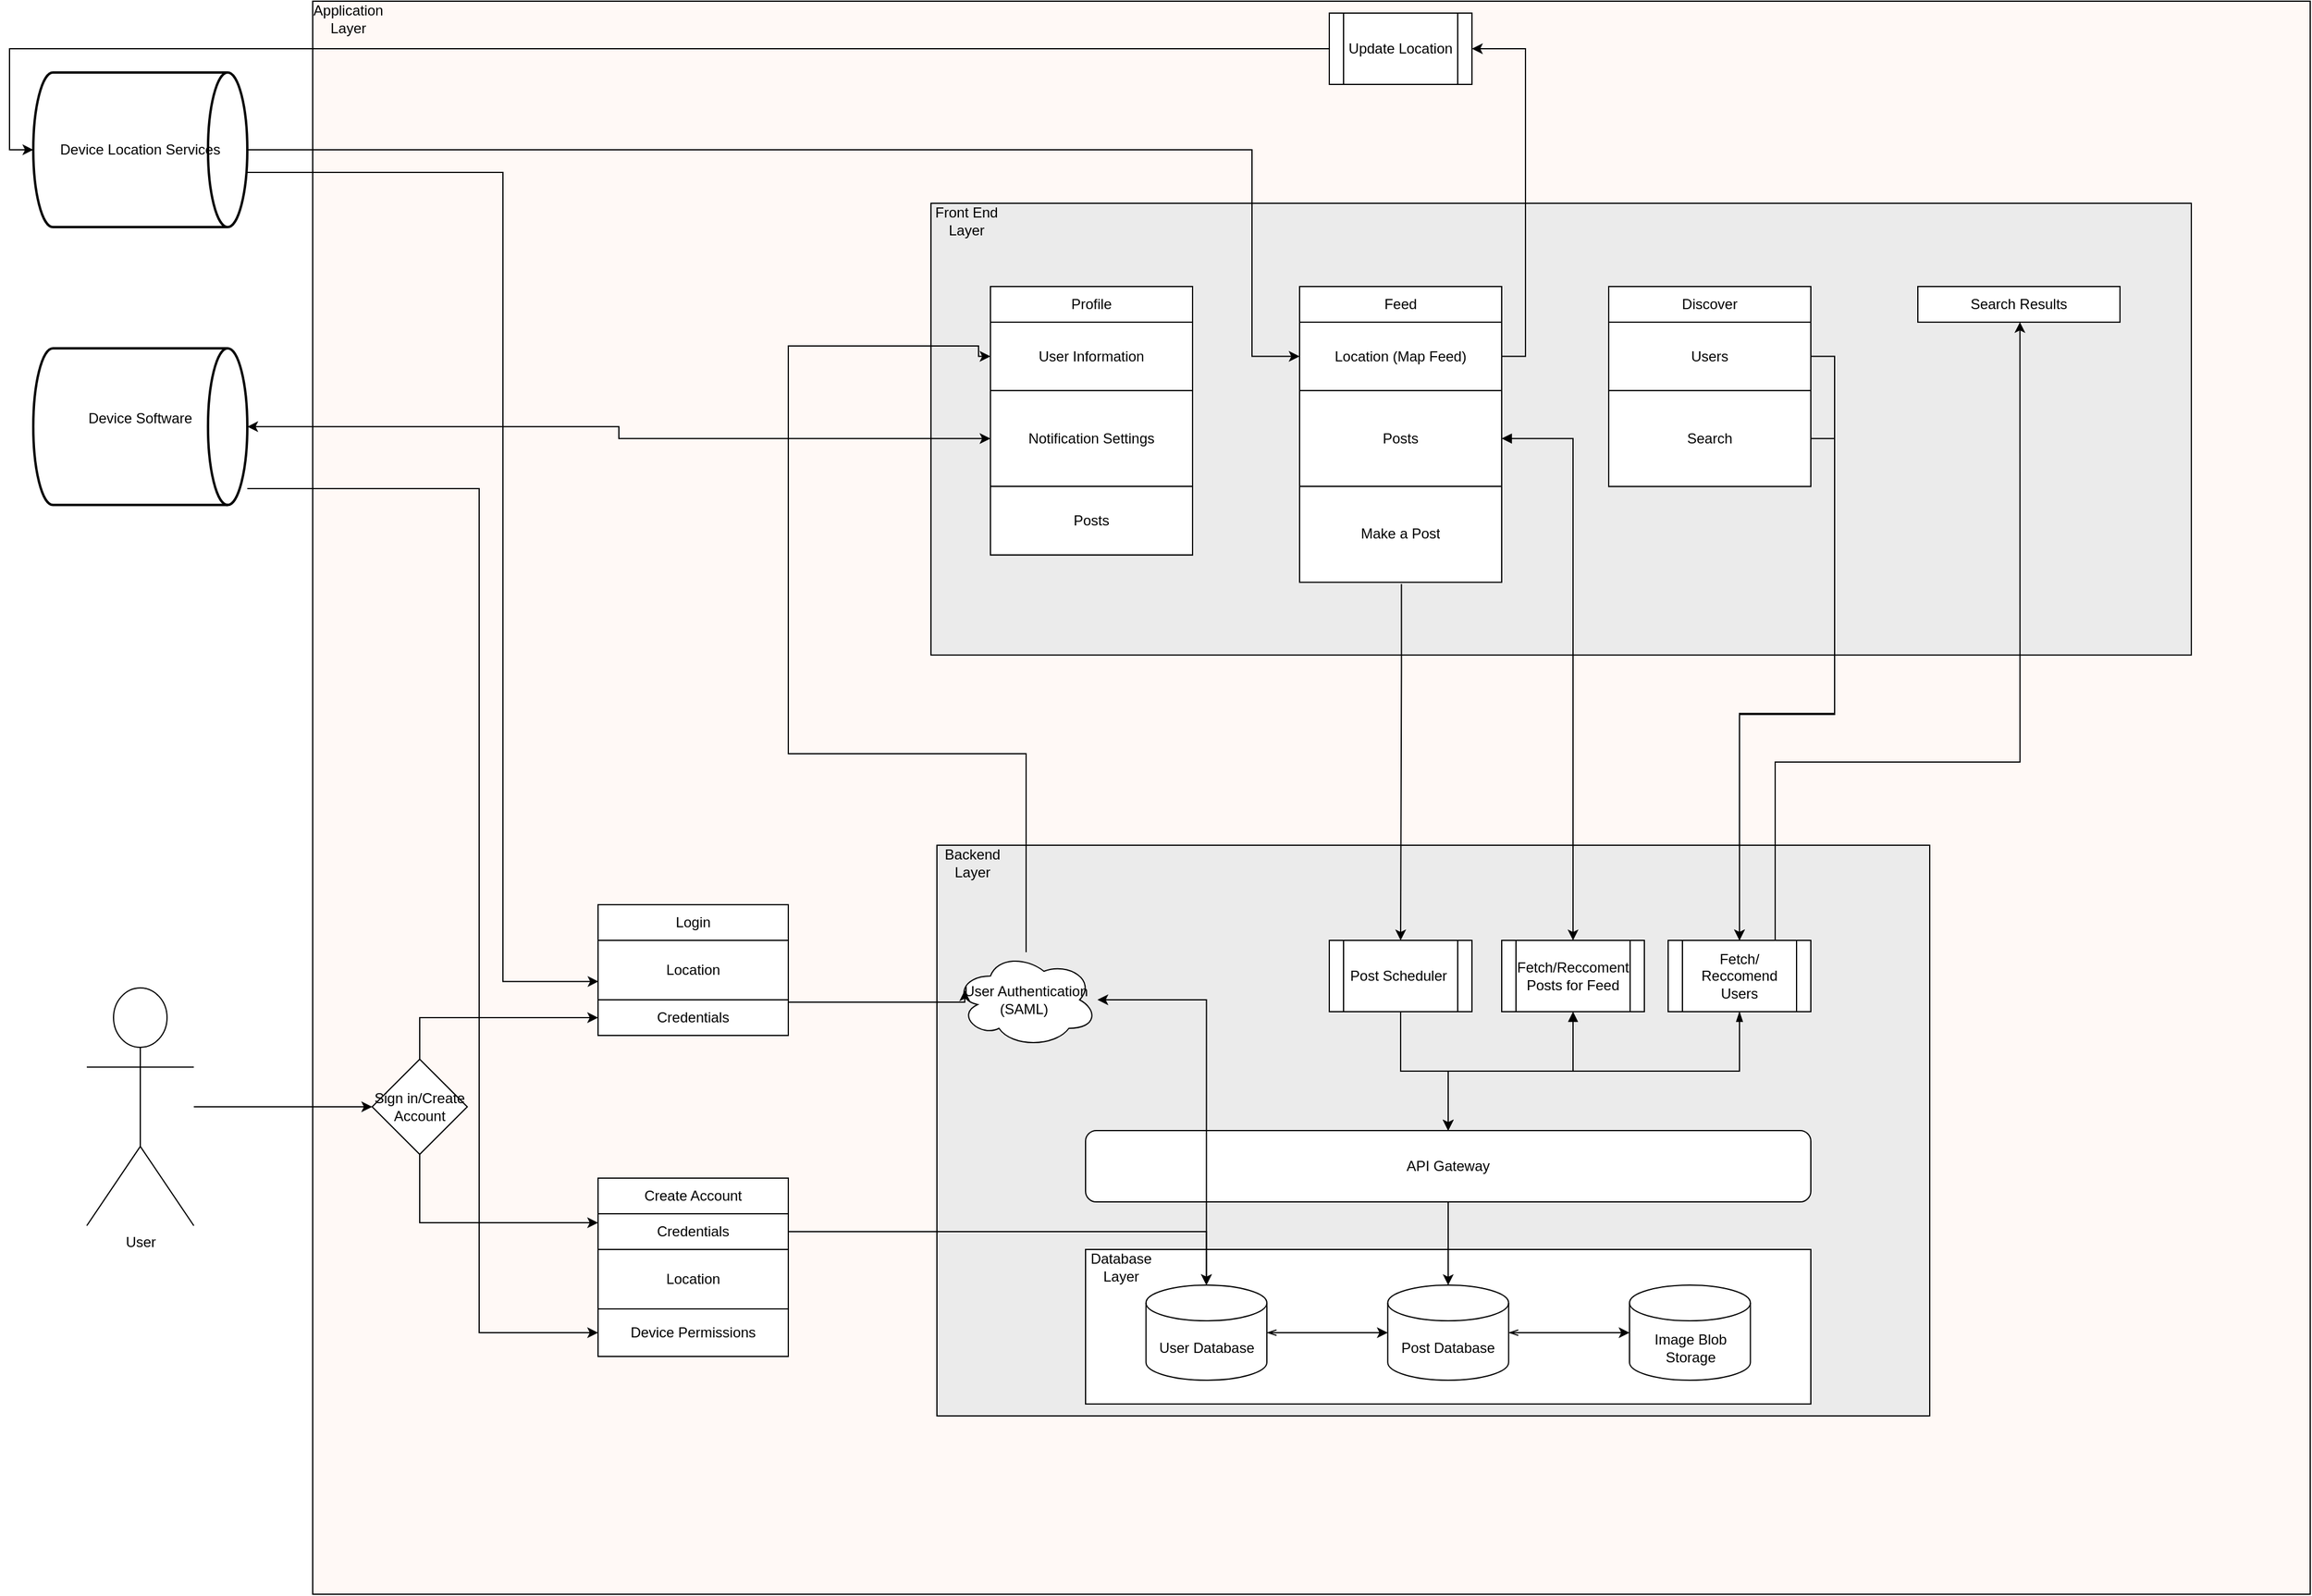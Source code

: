 <mxfile version="28.2.4">
  <diagram name="Page-1" id="UAXPRBSMlVz8UvEeHbpC">
    <mxGraphModel dx="3435" dy="2525" grid="1" gridSize="10" guides="1" tooltips="1" connect="1" arrows="1" fold="1" page="1" pageScale="1" pageWidth="850" pageHeight="1100" background="light-dark(#FFFFFF,#FFFFFF)" math="0" shadow="0">
      <root>
        <mxCell id="0" />
        <mxCell id="1" parent="0" />
        <mxCell id="w28-wyXRaL0kZxkhLTie-15" value="" style="rounded=0;whiteSpace=wrap;html=1;fillColor=#FFF9F6;" vertex="1" parent="1">
          <mxGeometry x="-340" y="-450" width="1680" height="1340" as="geometry" />
        </mxCell>
        <mxCell id="2cN2OPtdUE4IDWIQNZ6Z-8" value="&lt;br&gt;&lt;div&gt;&lt;br&gt;&lt;/div&gt;&lt;div&gt;&lt;br&gt;&lt;/div&gt;&lt;div&gt;&lt;br&gt;&lt;div&gt;&lt;br&gt;&lt;/div&gt;&lt;/div&gt;" style="rounded=0;whiteSpace=wrap;html=1;fillColor=#EBEBEB;align=left;" parent="1" vertex="1">
          <mxGeometry x="185" y="260" width="835" height="480" as="geometry" />
        </mxCell>
        <mxCell id="2cN2OPtdUE4IDWIQNZ6Z-6" value="" style="group" parent="1" vertex="1" connectable="0">
          <mxGeometry x="310" y="600" width="610" height="130" as="geometry" />
        </mxCell>
        <mxCell id="2cN2OPtdUE4IDWIQNZ6Z-2" value="" style="rounded=0;whiteSpace=wrap;html=1;movable=1;resizable=1;rotatable=1;deletable=1;editable=1;locked=0;connectable=1;" parent="2cN2OPtdUE4IDWIQNZ6Z-6" vertex="1">
          <mxGeometry width="610.0" height="130" as="geometry" />
        </mxCell>
        <mxCell id="w28-wyXRaL0kZxkhLTie-66" style="edgeStyle=orthogonalEdgeStyle;rounded=0;orthogonalLoop=1;jettySize=auto;html=1;startArrow=openThin;startFill=0;" edge="1" parent="2cN2OPtdUE4IDWIQNZ6Z-6" source="2cN2OPtdUE4IDWIQNZ6Z-3" target="2cN2OPtdUE4IDWIQNZ6Z-4">
          <mxGeometry relative="1" as="geometry" />
        </mxCell>
        <mxCell id="2cN2OPtdUE4IDWIQNZ6Z-3" value="User Database" style="shape=cylinder3;whiteSpace=wrap;html=1;boundedLbl=1;backgroundOutline=1;size=15;movable=1;resizable=1;rotatable=1;deletable=1;editable=1;locked=0;connectable=1;" parent="2cN2OPtdUE4IDWIQNZ6Z-6" vertex="1">
          <mxGeometry x="50.833" y="30" width="101.667" height="80" as="geometry" />
        </mxCell>
        <mxCell id="2cN2OPtdUE4IDWIQNZ6Z-4" value="Post Database" style="shape=cylinder3;whiteSpace=wrap;html=1;boundedLbl=1;backgroundOutline=1;size=15;movable=1;resizable=1;rotatable=1;deletable=1;editable=1;locked=0;connectable=1;" parent="2cN2OPtdUE4IDWIQNZ6Z-6" vertex="1">
          <mxGeometry x="254.167" y="30" width="101.667" height="80" as="geometry" />
        </mxCell>
        <mxCell id="2cN2OPtdUE4IDWIQNZ6Z-5" value="Image Blob Storage" style="shape=cylinder3;whiteSpace=wrap;html=1;boundedLbl=1;backgroundOutline=1;size=15;movable=1;resizable=1;rotatable=1;deletable=1;editable=1;locked=0;connectable=1;" parent="2cN2OPtdUE4IDWIQNZ6Z-6" vertex="1">
          <mxGeometry x="457.5" y="30" width="101.667" height="80" as="geometry" />
        </mxCell>
        <mxCell id="w28-wyXRaL0kZxkhLTie-53" style="edgeStyle=orthogonalEdgeStyle;rounded=0;orthogonalLoop=1;jettySize=auto;html=1;entryX=0;entryY=0.5;entryDx=0;entryDy=0;entryPerimeter=0;startArrow=openThin;startFill=0;" edge="1" parent="2cN2OPtdUE4IDWIQNZ6Z-6" source="2cN2OPtdUE4IDWIQNZ6Z-4" target="2cN2OPtdUE4IDWIQNZ6Z-5">
          <mxGeometry relative="1" as="geometry" />
        </mxCell>
        <mxCell id="w28-wyXRaL0kZxkhLTie-59" value="Database Layer" style="text;html=1;align=center;verticalAlign=middle;whiteSpace=wrap;rounded=0;" vertex="1" parent="2cN2OPtdUE4IDWIQNZ6Z-6">
          <mxGeometry width="60" height="30" as="geometry" />
        </mxCell>
        <mxCell id="2cN2OPtdUE4IDWIQNZ6Z-15" style="edgeStyle=orthogonalEdgeStyle;rounded=0;orthogonalLoop=1;jettySize=auto;html=1;entryX=0.5;entryY=0;entryDx=0;entryDy=0;entryPerimeter=0;" parent="1" source="2cN2OPtdUE4IDWIQNZ6Z-7" target="2cN2OPtdUE4IDWIQNZ6Z-4" edge="1">
          <mxGeometry relative="1" as="geometry" />
        </mxCell>
        <mxCell id="2cN2OPtdUE4IDWIQNZ6Z-17" style="edgeStyle=orthogonalEdgeStyle;rounded=0;orthogonalLoop=1;jettySize=auto;html=1;exitX=0.75;exitY=0;exitDx=0;exitDy=0;" parent="1" source="2cN2OPtdUE4IDWIQNZ6Z-7" target="2cN2OPtdUE4IDWIQNZ6Z-8" edge="1">
          <mxGeometry relative="1" as="geometry">
            <Array as="points">
              <mxPoint x="550" y="390" />
              <mxPoint x="550" y="390" />
            </Array>
          </mxGeometry>
        </mxCell>
        <mxCell id="2cN2OPtdUE4IDWIQNZ6Z-7" value="API Gateway" style="rounded=1;whiteSpace=wrap;html=1;" parent="1" vertex="1">
          <mxGeometry x="310" y="500" width="610" height="60" as="geometry" />
        </mxCell>
        <mxCell id="w28-wyXRaL0kZxkhLTie-45" style="edgeStyle=orthogonalEdgeStyle;rounded=0;orthogonalLoop=1;jettySize=auto;html=1;exitX=1;exitY=0.646;exitDx=0;exitDy=0;exitPerimeter=0;entryX=0.002;entryY=0.692;entryDx=0;entryDy=0;entryPerimeter=0;" edge="1" parent="1" source="2cN2OPtdUE4IDWIQNZ6Z-23" target="w28-wyXRaL0kZxkhLTie-18">
          <mxGeometry relative="1" as="geometry">
            <Array as="points">
              <mxPoint x="-180" y="-306" />
              <mxPoint x="-180" y="375" />
            </Array>
          </mxGeometry>
        </mxCell>
        <mxCell id="2cN2OPtdUE4IDWIQNZ6Z-23" value="Device Location Services" style="strokeWidth=2;html=1;shape=mxgraph.flowchart.direct_data;whiteSpace=wrap;" parent="1" vertex="1">
          <mxGeometry x="-575" y="-390" width="180" height="130" as="geometry" />
        </mxCell>
        <mxCell id="w28-wyXRaL0kZxkhLTie-68" style="edgeStyle=orthogonalEdgeStyle;rounded=0;orthogonalLoop=1;jettySize=auto;html=1;entryX=0;entryY=0.5;entryDx=0;entryDy=0;" edge="1" parent="1" source="2cN2OPtdUE4IDWIQNZ6Z-24" target="w28-wyXRaL0kZxkhLTie-24">
          <mxGeometry relative="1" as="geometry">
            <Array as="points">
              <mxPoint x="-200" y="-40" />
              <mxPoint x="-200" y="670" />
            </Array>
          </mxGeometry>
        </mxCell>
        <mxCell id="2cN2OPtdUE4IDWIQNZ6Z-24" value="Device Software&lt;div&gt;&lt;br&gt;&lt;/div&gt;" style="strokeWidth=2;html=1;shape=mxgraph.flowchart.direct_data;whiteSpace=wrap;" parent="1" vertex="1">
          <mxGeometry x="-575" y="-158.03" width="180" height="131.82" as="geometry" />
        </mxCell>
        <mxCell id="w28-wyXRaL0kZxkhLTie-2" value="User Authentication (SAML)&amp;nbsp;" style="ellipse;shape=cloud;whiteSpace=wrap;html=1;" vertex="1" parent="1">
          <mxGeometry x="200" y="350" width="120" height="80" as="geometry" />
        </mxCell>
        <mxCell id="w28-wyXRaL0kZxkhLTie-5" style="edgeStyle=orthogonalEdgeStyle;rounded=0;orthogonalLoop=1;jettySize=auto;html=1;entryX=0.5;entryY=0;entryDx=0;entryDy=0;entryPerimeter=0;startArrow=classic;startFill=1;" edge="1" parent="1" source="w28-wyXRaL0kZxkhLTie-2" target="2cN2OPtdUE4IDWIQNZ6Z-3">
          <mxGeometry relative="1" as="geometry" />
        </mxCell>
        <mxCell id="w28-wyXRaL0kZxkhLTie-6" style="edgeStyle=orthogonalEdgeStyle;rounded=0;orthogonalLoop=1;jettySize=auto;html=1;entryX=0.07;entryY=0.4;entryDx=0;entryDy=0;entryPerimeter=0;" edge="1" parent="1" target="w28-wyXRaL0kZxkhLTie-2">
          <mxGeometry relative="1" as="geometry">
            <mxPoint x="60" y="390" as="sourcePoint" />
            <Array as="points">
              <mxPoint x="60" y="392" />
            </Array>
          </mxGeometry>
        </mxCell>
        <mxCell id="w28-wyXRaL0kZxkhLTie-51" style="edgeStyle=orthogonalEdgeStyle;rounded=0;orthogonalLoop=1;jettySize=auto;html=1;exitX=0.5;exitY=1;exitDx=0;exitDy=0;entryX=0.5;entryY=0;entryDx=0;entryDy=0;" edge="1" parent="1" source="w28-wyXRaL0kZxkhLTie-12" target="2cN2OPtdUE4IDWIQNZ6Z-7">
          <mxGeometry relative="1" as="geometry" />
        </mxCell>
        <mxCell id="w28-wyXRaL0kZxkhLTie-12" value="Post Scheduler&amp;nbsp;" style="shape=process;whiteSpace=wrap;html=1;backgroundOutline=1;" vertex="1" parent="1">
          <mxGeometry x="515" y="340" width="120" height="60" as="geometry" />
        </mxCell>
        <mxCell id="w28-wyXRaL0kZxkhLTie-54" style="edgeStyle=orthogonalEdgeStyle;rounded=0;orthogonalLoop=1;jettySize=auto;html=1;startArrow=block;startFill=1;" edge="1" parent="1" source="w28-wyXRaL0kZxkhLTie-13" target="2cN2OPtdUE4IDWIQNZ6Z-7">
          <mxGeometry relative="1" as="geometry" />
        </mxCell>
        <mxCell id="w28-wyXRaL0kZxkhLTie-13" value="Fetch/Reccoment Posts for Feed" style="shape=process;whiteSpace=wrap;html=1;backgroundOutline=1;" vertex="1" parent="1">
          <mxGeometry x="660" y="340" width="120" height="60" as="geometry" />
        </mxCell>
        <mxCell id="w28-wyXRaL0kZxkhLTie-55" style="edgeStyle=orthogonalEdgeStyle;rounded=0;orthogonalLoop=1;jettySize=auto;html=1;entryX=0.5;entryY=0;entryDx=0;entryDy=0;startArrow=blockThin;startFill=1;" edge="1" parent="1" source="w28-wyXRaL0kZxkhLTie-14" target="2cN2OPtdUE4IDWIQNZ6Z-7">
          <mxGeometry relative="1" as="geometry" />
        </mxCell>
        <mxCell id="w28-wyXRaL0kZxkhLTie-14" value="Fetch/ Reccomend Users" style="shape=process;whiteSpace=wrap;html=1;backgroundOutline=1;" vertex="1" parent="1">
          <mxGeometry x="800" y="340" width="120" height="60" as="geometry" />
        </mxCell>
        <mxCell id="w28-wyXRaL0kZxkhLTie-16" value="Login" style="swimlane;fontStyle=0;childLayout=stackLayout;horizontal=1;startSize=30;horizontalStack=0;resizeParent=1;resizeParentMax=0;resizeLast=0;collapsible=1;marginBottom=0;whiteSpace=wrap;html=1;fillColor=light-dark(#FFFFFF,#A7A7A7);strokeColor=light-dark(#000000,#000000);swimlaneFillColor=none;fontColor=light-dark(#000000,#060606);" vertex="1" parent="1">
          <mxGeometry x="-100" y="310" width="160" height="110" as="geometry">
            <mxRectangle x="40" y="160" width="90" height="30" as="alternateBounds" />
          </mxGeometry>
        </mxCell>
        <mxCell id="w28-wyXRaL0kZxkhLTie-18" value="Location" style="text;strokeColor=light-dark(#000000,#000000);fillColor=light-dark(#FFFFFF,#FCFCFC);align=center;verticalAlign=middle;spacingLeft=4;spacingRight=4;overflow=hidden;points=[[0,0.5],[1,0.5]];portConstraint=eastwest;rotatable=0;whiteSpace=wrap;html=1;fontColor=light-dark(#000000,#060606);" vertex="1" parent="w28-wyXRaL0kZxkhLTie-16">
          <mxGeometry y="30" width="160" height="50" as="geometry" />
        </mxCell>
        <mxCell id="w28-wyXRaL0kZxkhLTie-17" value="Credentials" style="text;strokeColor=light-dark(#000000,#000000);fillColor=light-dark(#FFFFFF,#FCFCFC);align=center;verticalAlign=middle;spacingLeft=4;spacingRight=4;overflow=hidden;points=[[0,0.5],[1,0.5]];portConstraint=eastwest;rotatable=0;whiteSpace=wrap;html=1;fontColor=light-dark(#000000,#060606);" vertex="1" parent="w28-wyXRaL0kZxkhLTie-16">
          <mxGeometry y="80" width="160" height="30" as="geometry" />
        </mxCell>
        <mxCell id="w28-wyXRaL0kZxkhLTie-21" value="Create Account" style="swimlane;fontStyle=0;childLayout=stackLayout;horizontal=1;startSize=30;horizontalStack=0;resizeParent=1;resizeParentMax=0;resizeLast=0;collapsible=1;marginBottom=0;whiteSpace=wrap;html=1;fillColor=light-dark(#FFFFFF,#A7A7A7);strokeColor=light-dark(#000000,#000000);swimlaneFillColor=none;fontColor=light-dark(#000000,#060606);" vertex="1" parent="1">
          <mxGeometry x="-100" y="540" width="160" height="150" as="geometry">
            <mxRectangle x="40" y="160" width="90" height="30" as="alternateBounds" />
          </mxGeometry>
        </mxCell>
        <mxCell id="w28-wyXRaL0kZxkhLTie-22" value="Credentials" style="text;strokeColor=light-dark(#000000,#000000);fillColor=light-dark(#FFFFFF,#FCFCFC);align=center;verticalAlign=middle;spacingLeft=4;spacingRight=4;overflow=hidden;points=[[0,0.5],[1,0.5]];portConstraint=eastwest;rotatable=0;whiteSpace=wrap;html=1;fontColor=light-dark(#000000,#060606);" vertex="1" parent="w28-wyXRaL0kZxkhLTie-21">
          <mxGeometry y="30" width="160" height="30" as="geometry" />
        </mxCell>
        <mxCell id="w28-wyXRaL0kZxkhLTie-23" value="Location" style="text;strokeColor=light-dark(#000000,#000000);fillColor=light-dark(#FFFFFF,#FCFCFC);align=center;verticalAlign=middle;spacingLeft=4;spacingRight=4;overflow=hidden;points=[[0,0.5],[1,0.5]];portConstraint=eastwest;rotatable=0;whiteSpace=wrap;html=1;fontColor=light-dark(#000000,#060606);" vertex="1" parent="w28-wyXRaL0kZxkhLTie-21">
          <mxGeometry y="60" width="160" height="50" as="geometry" />
        </mxCell>
        <mxCell id="w28-wyXRaL0kZxkhLTie-24" value="&lt;div&gt;Device Permissions&lt;/div&gt;" style="text;strokeColor=light-dark(#000000,#000000);fillColor=light-dark(#FFFFFF,#FCFCFC);align=center;verticalAlign=middle;spacingLeft=4;spacingRight=4;overflow=hidden;points=[[0,0.5],[1,0.5]];portConstraint=eastwest;rotatable=0;whiteSpace=wrap;html=1;fontColor=light-dark(#000000,#060606);" vertex="1" parent="w28-wyXRaL0kZxkhLTie-21">
          <mxGeometry y="110" width="160" height="40" as="geometry" />
        </mxCell>
        <mxCell id="w28-wyXRaL0kZxkhLTie-26" style="edgeStyle=orthogonalEdgeStyle;rounded=0;orthogonalLoop=1;jettySize=auto;html=1;entryX=0;entryY=0.5;entryDx=0;entryDy=0;" edge="1" parent="1" source="w28-wyXRaL0kZxkhLTie-25" target="w28-wyXRaL0kZxkhLTie-17">
          <mxGeometry relative="1" as="geometry" />
        </mxCell>
        <mxCell id="w28-wyXRaL0kZxkhLTie-28" style="edgeStyle=orthogonalEdgeStyle;rounded=0;orthogonalLoop=1;jettySize=auto;html=1;entryX=0;entryY=0.25;entryDx=0;entryDy=0;exitX=0.5;exitY=1;exitDx=0;exitDy=0;" edge="1" parent="1" source="w28-wyXRaL0kZxkhLTie-25" target="w28-wyXRaL0kZxkhLTie-21">
          <mxGeometry relative="1" as="geometry" />
        </mxCell>
        <mxCell id="w28-wyXRaL0kZxkhLTie-25" value="Sign in/Create Account" style="rhombus;whiteSpace=wrap;html=1;" vertex="1" parent="1">
          <mxGeometry x="-290" y="440" width="80" height="80" as="geometry" />
        </mxCell>
        <mxCell id="w28-wyXRaL0kZxkhLTie-30" style="edgeStyle=orthogonalEdgeStyle;rounded=0;orthogonalLoop=1;jettySize=auto;html=1;" edge="1" parent="1" source="w28-wyXRaL0kZxkhLTie-29" target="w28-wyXRaL0kZxkhLTie-25">
          <mxGeometry relative="1" as="geometry" />
        </mxCell>
        <mxCell id="w28-wyXRaL0kZxkhLTie-29" value="User&lt;div&gt;&lt;br&gt;&lt;/div&gt;" style="shape=umlActor;verticalLabelPosition=bottom;verticalAlign=top;html=1;outlineConnect=0;" vertex="1" parent="1">
          <mxGeometry x="-530" y="380" width="90" height="200" as="geometry" />
        </mxCell>
        <mxCell id="w28-wyXRaL0kZxkhLTie-31" style="edgeStyle=orthogonalEdgeStyle;rounded=0;orthogonalLoop=1;jettySize=auto;html=1;" edge="1" parent="1" source="w28-wyXRaL0kZxkhLTie-22" target="2cN2OPtdUE4IDWIQNZ6Z-3">
          <mxGeometry relative="1" as="geometry" />
        </mxCell>
        <mxCell id="2cN2OPtdUE4IDWIQNZ6Z-9" value="&lt;div&gt;&lt;br&gt;&lt;/div&gt;" style="rounded=0;whiteSpace=wrap;html=1;fillColor=#EBEBEB;align=left;" parent="1" vertex="1">
          <mxGeometry x="180" y="-280" width="1060" height="380" as="geometry" />
        </mxCell>
        <mxCell id="w28-wyXRaL0kZxkhLTie-32" value="Profile" style="swimlane;fontStyle=0;childLayout=stackLayout;horizontal=1;startSize=30;horizontalStack=0;resizeParent=1;resizeParentMax=0;resizeLast=0;collapsible=1;marginBottom=0;whiteSpace=wrap;html=1;fillColor=light-dark(#FFFFFF,#A7A7A7);strokeColor=light-dark(#000000,#000000);swimlaneFillColor=none;fontColor=light-dark(#000000,#060606);" vertex="1" parent="1">
          <mxGeometry x="230" y="-210" width="170" height="225.758" as="geometry" />
        </mxCell>
        <mxCell id="w28-wyXRaL0kZxkhLTie-33" value="User Information" style="text;strokeColor=light-dark(#000000,#000000);fillColor=light-dark(#FFFFFF,#FCFCFC);align=center;verticalAlign=middle;spacingLeft=4;spacingRight=4;overflow=hidden;points=[[0,0.5],[1,0.5]];portConstraint=eastwest;rotatable=0;whiteSpace=wrap;html=1;fontColor=light-dark(#000000,#060606);" vertex="1" parent="w28-wyXRaL0kZxkhLTie-32">
          <mxGeometry y="30" width="170" height="57.576" as="geometry" />
        </mxCell>
        <mxCell id="w28-wyXRaL0kZxkhLTie-34" value="Notification Settings" style="text;strokeColor=light-dark(#000000,#000000);fillColor=light-dark(#FFFFFF,#FCFCFC);align=center;verticalAlign=middle;spacingLeft=4;spacingRight=4;overflow=hidden;points=[[0,0.5],[1,0.5]];portConstraint=eastwest;rotatable=0;whiteSpace=wrap;html=1;fontColor=light-dark(#000000,#060606);" vertex="1" parent="w28-wyXRaL0kZxkhLTie-32">
          <mxGeometry y="87.576" width="170" height="80.606" as="geometry" />
        </mxCell>
        <mxCell id="w28-wyXRaL0kZxkhLTie-35" value="Posts" style="text;strokeColor=light-dark(#000000,#000000);fillColor=light-dark(#FFFFFF,#FCFCFC);align=center;verticalAlign=middle;spacingLeft=4;spacingRight=4;overflow=hidden;points=[[0,0.5],[1,0.5]];portConstraint=eastwest;rotatable=0;whiteSpace=wrap;html=1;fontColor=light-dark(#000000,#060606);" vertex="1" parent="w28-wyXRaL0kZxkhLTie-32">
          <mxGeometry y="168.182" width="170" height="57.576" as="geometry" />
        </mxCell>
        <mxCell id="w28-wyXRaL0kZxkhLTie-36" value="Feed" style="swimlane;fontStyle=0;childLayout=stackLayout;horizontal=1;startSize=30;horizontalStack=0;resizeParent=1;resizeParentMax=0;resizeLast=0;collapsible=1;marginBottom=0;whiteSpace=wrap;html=1;fillColor=light-dark(#FFFFFF,#A7A7A7);strokeColor=light-dark(#000000,#000000);swimlaneFillColor=none;fontColor=light-dark(#000000,#060606);" vertex="1" parent="1">
          <mxGeometry x="490" y="-210" width="170" height="168.182" as="geometry" />
        </mxCell>
        <mxCell id="w28-wyXRaL0kZxkhLTie-37" value="Location (Map Feed)" style="text;strokeColor=light-dark(#000000,#000000);fillColor=light-dark(#FFFFFF,#FCFCFC);align=center;verticalAlign=middle;spacingLeft=4;spacingRight=4;overflow=hidden;points=[[0,0.5],[1,0.5]];portConstraint=eastwest;rotatable=0;whiteSpace=wrap;html=1;fontColor=light-dark(#000000,#060606);" vertex="1" parent="w28-wyXRaL0kZxkhLTie-36">
          <mxGeometry y="30" width="170" height="57.576" as="geometry" />
        </mxCell>
        <mxCell id="w28-wyXRaL0kZxkhLTie-38" value="Posts" style="text;strokeColor=light-dark(#000000,#000000);fillColor=light-dark(#FFFFFF,#FCFCFC);align=center;verticalAlign=middle;spacingLeft=4;spacingRight=4;overflow=hidden;points=[[0,0.5],[1,0.5]];portConstraint=eastwest;rotatable=0;whiteSpace=wrap;html=1;fontColor=light-dark(#000000,#060606);" vertex="1" parent="w28-wyXRaL0kZxkhLTie-36">
          <mxGeometry y="87.576" width="170" height="80.606" as="geometry" />
        </mxCell>
        <mxCell id="w28-wyXRaL0kZxkhLTie-40" value="Discover" style="swimlane;fontStyle=0;childLayout=stackLayout;horizontal=1;startSize=30;horizontalStack=0;resizeParent=1;resizeParentMax=0;resizeLast=0;collapsible=1;marginBottom=0;whiteSpace=wrap;html=1;fillColor=light-dark(#FFFFFF,#A7A7A7);strokeColor=light-dark(#000000,#000000);swimlaneFillColor=none;fontColor=light-dark(#000000,#060606);" vertex="1" parent="1">
          <mxGeometry x="750" y="-210" width="170" height="168.182" as="geometry" />
        </mxCell>
        <mxCell id="w28-wyXRaL0kZxkhLTie-58" style="edgeStyle=orthogonalEdgeStyle;rounded=0;orthogonalLoop=1;jettySize=auto;html=1;" edge="1" parent="w28-wyXRaL0kZxkhLTie-40" source="w28-wyXRaL0kZxkhLTie-41">
          <mxGeometry relative="1" as="geometry">
            <mxPoint x="110" y="550" as="targetPoint" />
            <Array as="points">
              <mxPoint x="190" y="59" />
              <mxPoint x="190" y="360" />
              <mxPoint x="110" y="360" />
            </Array>
          </mxGeometry>
        </mxCell>
        <mxCell id="w28-wyXRaL0kZxkhLTie-41" value="Users" style="text;strokeColor=light-dark(#000000,#000000);fillColor=light-dark(#FFFFFF,#FCFCFC);align=center;verticalAlign=middle;spacingLeft=4;spacingRight=4;overflow=hidden;points=[[0,0.5],[1,0.5]];portConstraint=eastwest;rotatable=0;whiteSpace=wrap;html=1;fontColor=light-dark(#000000,#060606);" vertex="1" parent="w28-wyXRaL0kZxkhLTie-40">
          <mxGeometry y="30" width="170" height="57.576" as="geometry" />
        </mxCell>
        <mxCell id="w28-wyXRaL0kZxkhLTie-42" value="Search" style="text;strokeColor=light-dark(#000000,#000000);fillColor=light-dark(#FFFFFF,#FCFCFC);align=center;verticalAlign=middle;spacingLeft=4;spacingRight=4;overflow=hidden;points=[[0,0.5],[1,0.5]];portConstraint=eastwest;rotatable=0;whiteSpace=wrap;html=1;fontColor=light-dark(#000000,#060606);" vertex="1" parent="w28-wyXRaL0kZxkhLTie-40">
          <mxGeometry y="87.576" width="170" height="80.606" as="geometry" />
        </mxCell>
        <mxCell id="w28-wyXRaL0kZxkhLTie-52" style="edgeStyle=orthogonalEdgeStyle;rounded=0;orthogonalLoop=1;jettySize=auto;html=1;exitX=0.504;exitY=1.018;exitDx=0;exitDy=0;exitPerimeter=0;" edge="1" parent="1" source="w28-wyXRaL0kZxkhLTie-43" target="w28-wyXRaL0kZxkhLTie-12">
          <mxGeometry relative="1" as="geometry">
            <Array as="points">
              <mxPoint x="575" y="110" />
              <mxPoint x="575" y="110" />
            </Array>
          </mxGeometry>
        </mxCell>
        <mxCell id="w28-wyXRaL0kZxkhLTie-43" value="Make a Post" style="text;strokeColor=light-dark(#000000,#000000);fillColor=light-dark(#FFFFFF,#FCFCFC);align=center;verticalAlign=middle;spacingLeft=4;spacingRight=4;overflow=hidden;points=[[0,0.5],[1,0.5]];portConstraint=eastwest;rotatable=0;whiteSpace=wrap;html=1;fontColor=light-dark(#000000,#060606);" vertex="1" parent="1">
          <mxGeometry x="490" y="-41.82" width="170" height="80.606" as="geometry" />
        </mxCell>
        <mxCell id="w28-wyXRaL0kZxkhLTie-44" style="edgeStyle=orthogonalEdgeStyle;rounded=0;orthogonalLoop=1;jettySize=auto;html=1;entryX=0;entryY=0.5;entryDx=0;entryDy=0;" edge="1" parent="1" source="w28-wyXRaL0kZxkhLTie-2" target="w28-wyXRaL0kZxkhLTie-33">
          <mxGeometry relative="1" as="geometry">
            <Array as="points">
              <mxPoint x="260" y="183" />
              <mxPoint x="60" y="183" />
              <mxPoint x="60" y="-160" />
              <mxPoint x="220" y="-160" />
            </Array>
          </mxGeometry>
        </mxCell>
        <mxCell id="w28-wyXRaL0kZxkhLTie-46" style="edgeStyle=orthogonalEdgeStyle;rounded=0;orthogonalLoop=1;jettySize=auto;html=1;entryX=0;entryY=0.5;entryDx=0;entryDy=0;exitX=1;exitY=0.5;exitDx=0;exitDy=0;exitPerimeter=0;" edge="1" parent="1" source="2cN2OPtdUE4IDWIQNZ6Z-23" target="w28-wyXRaL0kZxkhLTie-37">
          <mxGeometry relative="1" as="geometry">
            <Array as="points">
              <mxPoint x="450" y="-325" />
              <mxPoint x="450" y="-151" />
            </Array>
          </mxGeometry>
        </mxCell>
        <mxCell id="w28-wyXRaL0kZxkhLTie-49" style="edgeStyle=orthogonalEdgeStyle;rounded=0;orthogonalLoop=1;jettySize=auto;html=1;entryX=0;entryY=0.5;entryDx=0;entryDy=0;startArrow=classic;startFill=1;" edge="1" parent="1" source="2cN2OPtdUE4IDWIQNZ6Z-24" target="w28-wyXRaL0kZxkhLTie-34">
          <mxGeometry relative="1" as="geometry" />
        </mxCell>
        <mxCell id="w28-wyXRaL0kZxkhLTie-56" style="edgeStyle=orthogonalEdgeStyle;rounded=0;orthogonalLoop=1;jettySize=auto;html=1;exitX=1;exitY=0.5;exitDx=0;exitDy=0;startArrow=block;startFill=1;" edge="1" parent="1" source="w28-wyXRaL0kZxkhLTie-38" target="w28-wyXRaL0kZxkhLTie-13">
          <mxGeometry relative="1" as="geometry" />
        </mxCell>
        <mxCell id="w28-wyXRaL0kZxkhLTie-57" style="edgeStyle=orthogonalEdgeStyle;rounded=0;orthogonalLoop=1;jettySize=auto;html=1;startArrow=none;startFill=0;" edge="1" parent="1" source="w28-wyXRaL0kZxkhLTie-42" target="w28-wyXRaL0kZxkhLTie-14">
          <mxGeometry relative="1" as="geometry" />
        </mxCell>
        <mxCell id="w28-wyXRaL0kZxkhLTie-60" value="Backend Layer" style="text;html=1;align=center;verticalAlign=middle;whiteSpace=wrap;rounded=0;" vertex="1" parent="1">
          <mxGeometry x="185" y="260" width="60" height="30" as="geometry" />
        </mxCell>
        <mxCell id="w28-wyXRaL0kZxkhLTie-61" value="Front End Layer" style="text;html=1;align=center;verticalAlign=middle;whiteSpace=wrap;rounded=0;" vertex="1" parent="1">
          <mxGeometry x="180" y="-280" width="60" height="30" as="geometry" />
        </mxCell>
        <mxCell id="w28-wyXRaL0kZxkhLTie-62" value="Application Layer" style="text;html=1;align=center;verticalAlign=middle;whiteSpace=wrap;rounded=0;" vertex="1" parent="1">
          <mxGeometry x="-340" y="-450" width="60" height="30" as="geometry" />
        </mxCell>
        <mxCell id="w28-wyXRaL0kZxkhLTie-63" value="Update Location" style="shape=process;whiteSpace=wrap;html=1;backgroundOutline=1;" vertex="1" parent="1">
          <mxGeometry x="515" y="-440" width="120" height="60" as="geometry" />
        </mxCell>
        <mxCell id="w28-wyXRaL0kZxkhLTie-64" style="edgeStyle=orthogonalEdgeStyle;rounded=0;orthogonalLoop=1;jettySize=auto;html=1;entryX=1;entryY=0.5;entryDx=0;entryDy=0;exitX=1;exitY=0.5;exitDx=0;exitDy=0;" edge="1" parent="1" source="w28-wyXRaL0kZxkhLTie-37" target="w28-wyXRaL0kZxkhLTie-63">
          <mxGeometry relative="1" as="geometry" />
        </mxCell>
        <mxCell id="w28-wyXRaL0kZxkhLTie-65" style="edgeStyle=orthogonalEdgeStyle;rounded=0;orthogonalLoop=1;jettySize=auto;html=1;entryX=0;entryY=0.5;entryDx=0;entryDy=0;entryPerimeter=0;" edge="1" parent="1" source="w28-wyXRaL0kZxkhLTie-63" target="2cN2OPtdUE4IDWIQNZ6Z-23">
          <mxGeometry relative="1" as="geometry" />
        </mxCell>
        <mxCell id="w28-wyXRaL0kZxkhLTie-69" value="Search Results" style="text;strokeColor=light-dark(#000000,#000000);fillColor=light-dark(#FFFFFF,#FCFCFC);align=center;verticalAlign=middle;spacingLeft=4;spacingRight=4;overflow=hidden;points=[[0,0.5],[1,0.5]];portConstraint=eastwest;rotatable=0;whiteSpace=wrap;html=1;fontColor=light-dark(#000000,#060606);" vertex="1" parent="1">
          <mxGeometry x="1010" y="-210" width="170" height="30" as="geometry" />
        </mxCell>
        <mxCell id="w28-wyXRaL0kZxkhLTie-70" style="edgeStyle=orthogonalEdgeStyle;rounded=0;orthogonalLoop=1;jettySize=auto;html=1;exitX=0.75;exitY=0;exitDx=0;exitDy=0;entryX=0.505;entryY=0.998;entryDx=0;entryDy=0;entryPerimeter=0;" edge="1" parent="1" source="w28-wyXRaL0kZxkhLTie-14" target="w28-wyXRaL0kZxkhLTie-69">
          <mxGeometry relative="1" as="geometry">
            <Array as="points">
              <mxPoint x="890" y="190" />
              <mxPoint x="1096" y="190" />
            </Array>
          </mxGeometry>
        </mxCell>
      </root>
    </mxGraphModel>
  </diagram>
</mxfile>
